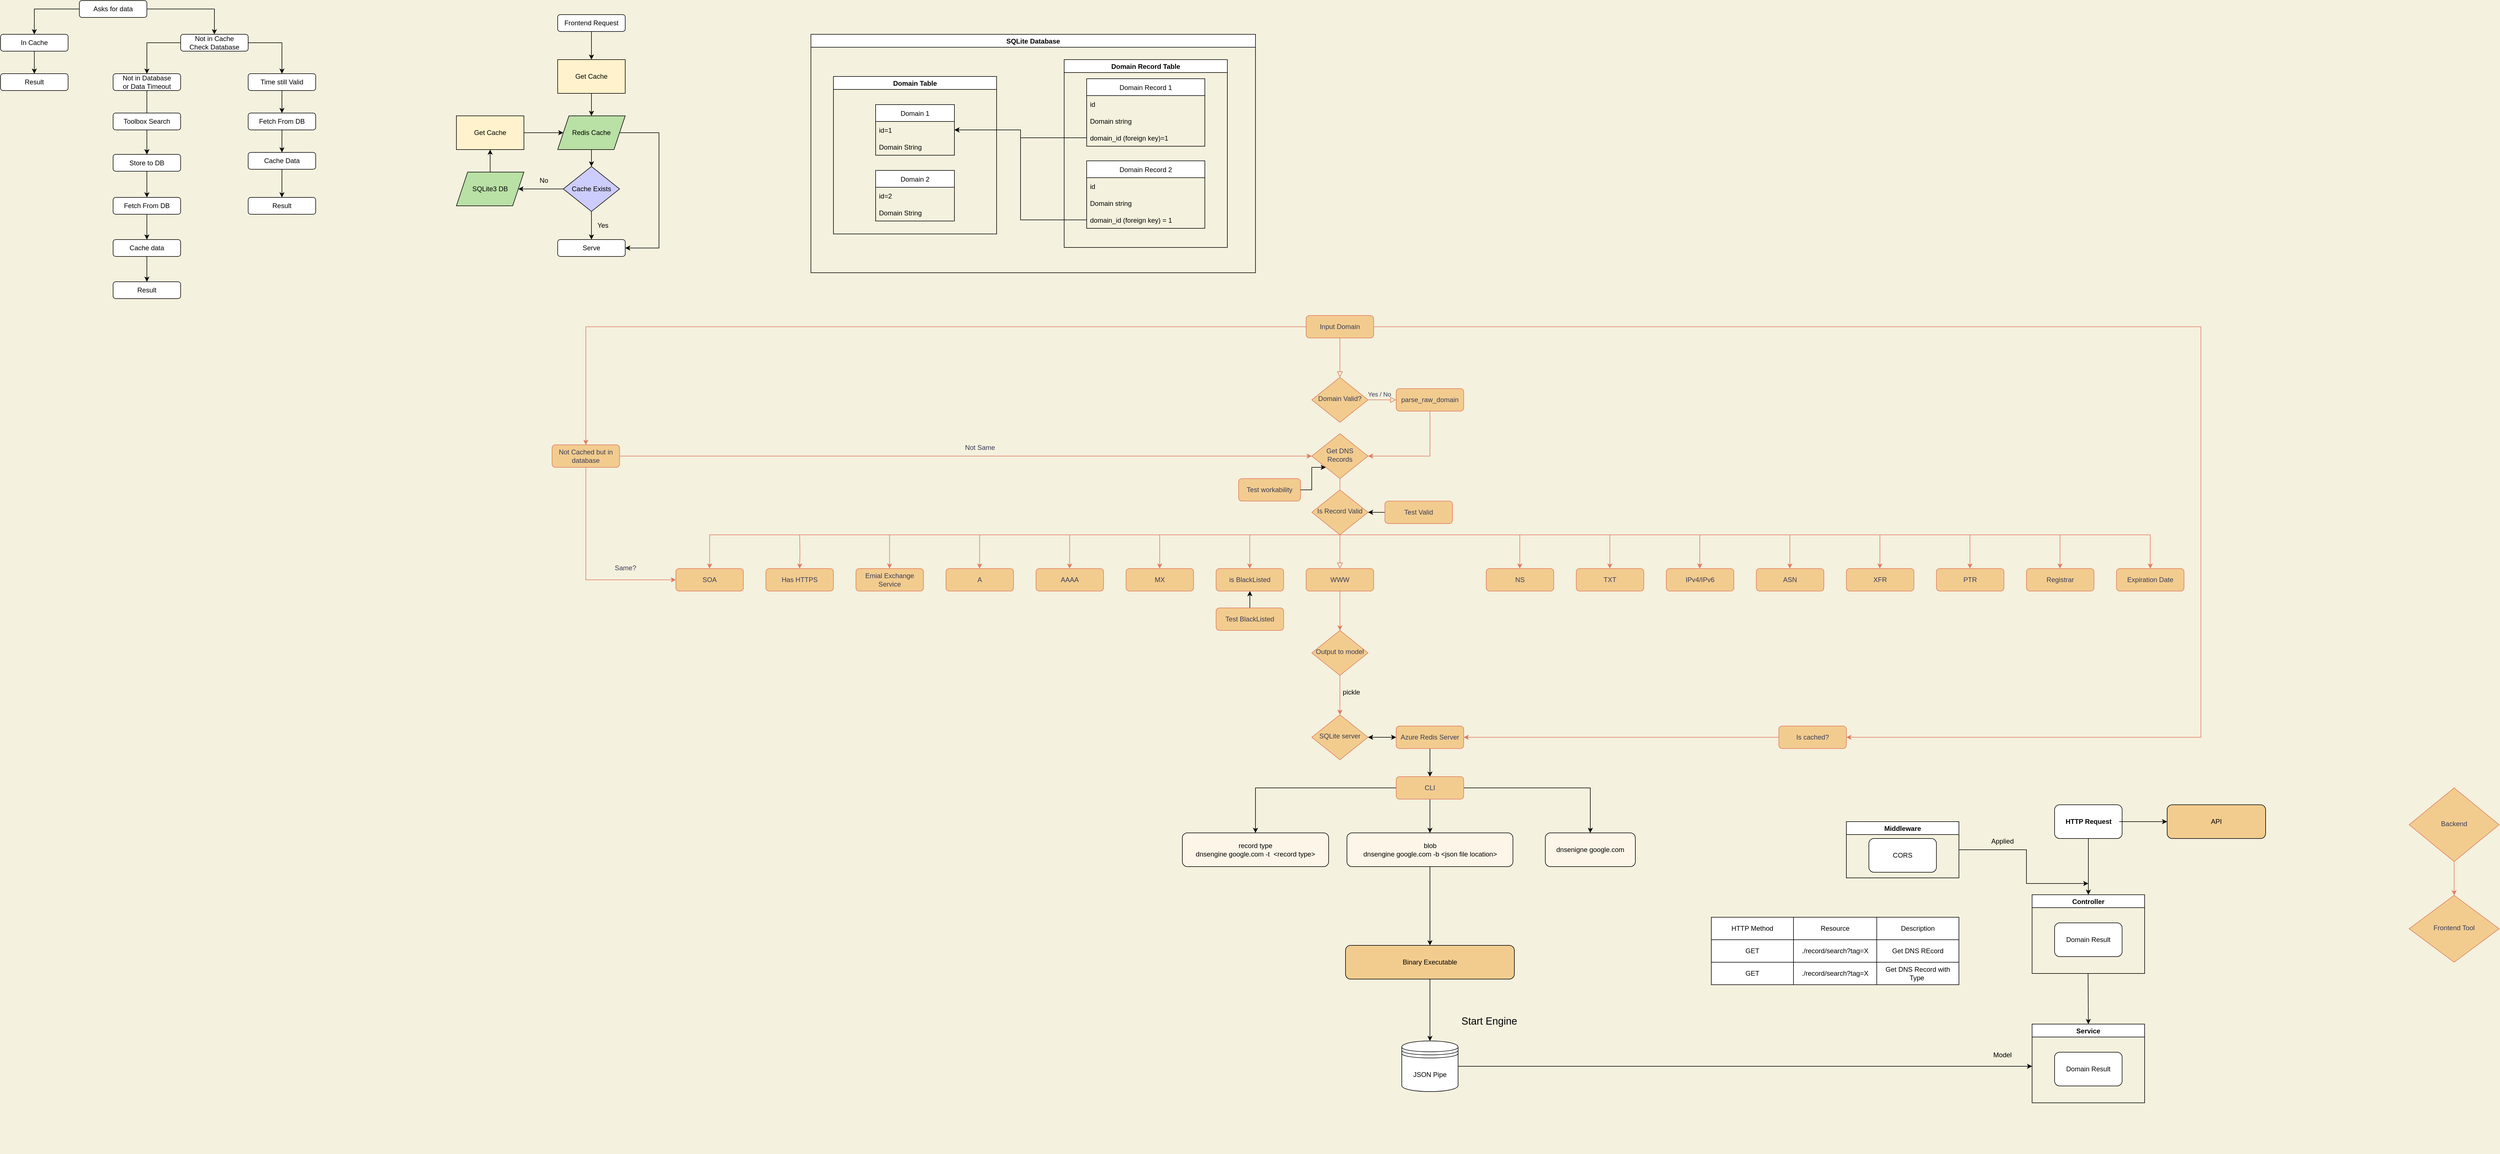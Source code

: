 <mxfile version="20.3.0" type="device"><diagram id="C5RBs43oDa-KdzZeNtuy" name="Page-1"><mxGraphModel dx="3898" dy="1636" grid="1" gridSize="10" guides="1" tooltips="1" connect="1" arrows="1" fold="1" page="1" pageScale="1" pageWidth="1169" pageHeight="827" background="#F4F1DE" math="0" shadow="0"><root><mxCell id="WIyWlLk6GJQsqaUBKTNV-0"/><mxCell id="WIyWlLk6GJQsqaUBKTNV-1" parent="WIyWlLk6GJQsqaUBKTNV-0"/><mxCell id="WIyWlLk6GJQsqaUBKTNV-2" value="" style="rounded=0;html=1;jettySize=auto;orthogonalLoop=1;fontSize=11;endArrow=block;endFill=0;endSize=8;strokeWidth=1;shadow=0;labelBackgroundColor=none;edgeStyle=orthogonalEdgeStyle;strokeColor=#E07A5F;fontColor=#393C56;" parent="WIyWlLk6GJQsqaUBKTNV-1" source="WIyWlLk6GJQsqaUBKTNV-3" target="WIyWlLk6GJQsqaUBKTNV-6" edge="1"><mxGeometry relative="1" as="geometry"/></mxCell><mxCell id="xuSdyTLcjYyy7Lvfnghe-105" style="edgeStyle=orthogonalEdgeStyle;rounded=0;orthogonalLoop=1;jettySize=auto;html=1;exitX=1;exitY=0.5;exitDx=0;exitDy=0;entryX=1;entryY=0.5;entryDx=0;entryDy=0;strokeColor=#E07A5F;fontColor=#393C56;labelBackgroundColor=#F4F1DE;" parent="WIyWlLk6GJQsqaUBKTNV-1" source="WIyWlLk6GJQsqaUBKTNV-3" target="xuSdyTLcjYyy7Lvfnghe-106" edge="1"><mxGeometry relative="1" as="geometry"><Array as="points"><mxPoint x="1750"/><mxPoint x="1750" y="730"/></Array></mxGeometry></mxCell><mxCell id="xuSdyTLcjYyy7Lvfnghe-109" style="edgeStyle=orthogonalEdgeStyle;rounded=0;orthogonalLoop=1;jettySize=auto;html=1;exitX=0;exitY=0.5;exitDx=0;exitDy=0;entryX=0.5;entryY=0;entryDx=0;entryDy=0;strokeColor=#E07A5F;fontColor=#393C56;labelBackgroundColor=#F4F1DE;" parent="WIyWlLk6GJQsqaUBKTNV-1" source="WIyWlLk6GJQsqaUBKTNV-3" target="xuSdyTLcjYyy7Lvfnghe-108" edge="1"><mxGeometry relative="1" as="geometry"/></mxCell><mxCell id="WIyWlLk6GJQsqaUBKTNV-3" value="Input Domain" style="rounded=1;whiteSpace=wrap;html=1;fontSize=12;glass=0;strokeWidth=1;shadow=0;fillColor=#F2CC8F;strokeColor=#E07A5F;fontColor=#393C56;" parent="WIyWlLk6GJQsqaUBKTNV-1" vertex="1"><mxGeometry x="160" y="-20" width="120" height="40" as="geometry"/></mxCell><mxCell id="WIyWlLk6GJQsqaUBKTNV-5" value="Yes / No" style="edgeStyle=orthogonalEdgeStyle;rounded=0;html=1;jettySize=auto;orthogonalLoop=1;fontSize=11;endArrow=block;endFill=0;endSize=8;strokeWidth=1;shadow=0;labelBackgroundColor=none;strokeColor=#E07A5F;fontColor=#393C56;" parent="WIyWlLk6GJQsqaUBKTNV-1" source="WIyWlLk6GJQsqaUBKTNV-6" edge="1"><mxGeometry x="-0.2" y="10" relative="1" as="geometry"><mxPoint as="offset"/><mxPoint x="320" y="130" as="targetPoint"/></mxGeometry></mxCell><mxCell id="WIyWlLk6GJQsqaUBKTNV-6" value="Domain Valid?" style="rhombus;whiteSpace=wrap;html=1;shadow=0;fontFamily=Helvetica;fontSize=12;align=center;strokeWidth=1;spacing=6;spacingTop=-4;fillColor=#F2CC8F;strokeColor=#E07A5F;fontColor=#393C56;" parent="WIyWlLk6GJQsqaUBKTNV-1" vertex="1"><mxGeometry x="170" y="90" width="100" height="80" as="geometry"/></mxCell><mxCell id="xuSdyTLcjYyy7Lvfnghe-0" style="edgeStyle=orthogonalEdgeStyle;rounded=0;orthogonalLoop=1;jettySize=auto;html=1;exitX=0.5;exitY=1;exitDx=0;exitDy=0;entryX=1;entryY=0.5;entryDx=0;entryDy=0;strokeColor=#E07A5F;fontColor=#393C56;labelBackgroundColor=#F4F1DE;" parent="WIyWlLk6GJQsqaUBKTNV-1" target="WIyWlLk6GJQsqaUBKTNV-10" edge="1"><mxGeometry relative="1" as="geometry"><mxPoint x="380" y="150" as="sourcePoint"/><Array as="points"><mxPoint x="380" y="230"/></Array></mxGeometry></mxCell><mxCell id="WIyWlLk6GJQsqaUBKTNV-7" value="parse_raw_domain" style="rounded=1;whiteSpace=wrap;html=1;fontSize=12;glass=0;strokeWidth=1;shadow=0;fillColor=#F2CC8F;strokeColor=#E07A5F;fontColor=#393C56;" parent="WIyWlLk6GJQsqaUBKTNV-1" vertex="1"><mxGeometry x="320" y="110" width="120" height="40" as="geometry"/></mxCell><mxCell id="xuSdyTLcjYyy7Lvfnghe-17" style="edgeStyle=orthogonalEdgeStyle;rounded=0;orthogonalLoop=1;jettySize=auto;html=1;exitX=0.5;exitY=1;exitDx=0;exitDy=0;entryX=0.5;entryY=0;entryDx=0;entryDy=0;strokeColor=#E07A5F;fontColor=#393C56;labelBackgroundColor=#F4F1DE;" parent="WIyWlLk6GJQsqaUBKTNV-1" source="WIyWlLk6GJQsqaUBKTNV-10" target="xuSdyTLcjYyy7Lvfnghe-2" edge="1"><mxGeometry relative="1" as="geometry"><mxPoint x="-900" y="420" as="targetPoint"/><Array as="points"><mxPoint x="-900" y="370"/></Array></mxGeometry></mxCell><mxCell id="WIyWlLk6GJQsqaUBKTNV-10" value="Get DNS Records" style="rhombus;whiteSpace=wrap;html=1;shadow=0;fontFamily=Helvetica;fontSize=12;align=center;strokeWidth=1;spacing=6;spacingTop=-4;fillColor=#F2CC8F;strokeColor=#E07A5F;fontColor=#393C56;" parent="WIyWlLk6GJQsqaUBKTNV-1" vertex="1"><mxGeometry x="170" y="190" width="100" height="80" as="geometry"/></mxCell><mxCell id="xuSdyTLcjYyy7Lvfnghe-100" style="edgeStyle=orthogonalEdgeStyle;rounded=0;orthogonalLoop=1;jettySize=auto;html=1;exitX=0.5;exitY=1;exitDx=0;exitDy=0;entryX=0.5;entryY=0;entryDx=0;entryDy=0;strokeColor=#E07A5F;fontColor=#393C56;labelBackgroundColor=#F4F1DE;" parent="WIyWlLk6GJQsqaUBKTNV-1" source="WIyWlLk6GJQsqaUBKTNV-11" target="xuSdyTLcjYyy7Lvfnghe-34" edge="1"><mxGeometry relative="1" as="geometry"/></mxCell><mxCell id="WIyWlLk6GJQsqaUBKTNV-11" value="WWW" style="rounded=1;whiteSpace=wrap;html=1;fontSize=12;glass=0;strokeWidth=1;shadow=0;fillColor=#F2CC8F;strokeColor=#E07A5F;fontColor=#393C56;" parent="WIyWlLk6GJQsqaUBKTNV-1" vertex="1"><mxGeometry x="160" y="430" width="120" height="40" as="geometry"/></mxCell><mxCell id="xuSdyTLcjYyy7Lvfnghe-2" value="SOA" style="rounded=1;whiteSpace=wrap;html=1;fontSize=12;glass=0;strokeWidth=1;shadow=0;fillColor=#F2CC8F;strokeColor=#E07A5F;fontColor=#393C56;" parent="WIyWlLk6GJQsqaUBKTNV-1" vertex="1"><mxGeometry x="-960" y="430" width="120" height="40" as="geometry"/></mxCell><mxCell id="xuSdyTLcjYyy7Lvfnghe-3" value="MX" style="rounded=1;whiteSpace=wrap;html=1;fontSize=12;glass=0;strokeWidth=1;shadow=0;fillColor=#F2CC8F;strokeColor=#E07A5F;fontColor=#393C56;" parent="WIyWlLk6GJQsqaUBKTNV-1" vertex="1"><mxGeometry x="-160" y="430" width="120" height="40" as="geometry"/></mxCell><mxCell id="xuSdyTLcjYyy7Lvfnghe-4" value="NS" style="rounded=1;whiteSpace=wrap;html=1;fontSize=12;glass=0;strokeWidth=1;shadow=0;fillColor=#F2CC8F;strokeColor=#E07A5F;fontColor=#393C56;" parent="WIyWlLk6GJQsqaUBKTNV-1" vertex="1"><mxGeometry x="480" y="430" width="120" height="40" as="geometry"/></mxCell><mxCell id="xuSdyTLcjYyy7Lvfnghe-5" value="AAAA" style="rounded=1;whiteSpace=wrap;html=1;fontSize=12;glass=0;strokeWidth=1;shadow=0;fillColor=#F2CC8F;strokeColor=#E07A5F;fontColor=#393C56;" parent="WIyWlLk6GJQsqaUBKTNV-1" vertex="1"><mxGeometry x="-320" y="430" width="120" height="40" as="geometry"/></mxCell><mxCell id="xuSdyTLcjYyy7Lvfnghe-6" value="TXT" style="rounded=1;whiteSpace=wrap;html=1;fontSize=12;glass=0;strokeWidth=1;shadow=0;fillColor=#F2CC8F;strokeColor=#E07A5F;fontColor=#393C56;" parent="WIyWlLk6GJQsqaUBKTNV-1" vertex="1"><mxGeometry x="640" y="430" width="120" height="40" as="geometry"/></mxCell><mxCell id="xuSdyTLcjYyy7Lvfnghe-7" value="A" style="rounded=1;whiteSpace=wrap;html=1;fontSize=12;glass=0;strokeWidth=1;shadow=0;fillColor=#F2CC8F;strokeColor=#E07A5F;fontColor=#393C56;" parent="WIyWlLk6GJQsqaUBKTNV-1" vertex="1"><mxGeometry x="-480" y="430" width="120" height="40" as="geometry"/></mxCell><mxCell id="xuSdyTLcjYyy7Lvfnghe-8" value="IPv4/IPv6" style="rounded=1;whiteSpace=wrap;html=1;fontSize=12;glass=0;strokeWidth=1;shadow=0;fillColor=#F2CC8F;strokeColor=#E07A5F;fontColor=#393C56;" parent="WIyWlLk6GJQsqaUBKTNV-1" vertex="1"><mxGeometry x="800" y="430" width="120" height="40" as="geometry"/></mxCell><mxCell id="xuSdyTLcjYyy7Lvfnghe-9" value="ASN" style="rounded=1;whiteSpace=wrap;html=1;fontSize=12;glass=0;strokeWidth=1;shadow=0;fillColor=#F2CC8F;strokeColor=#E07A5F;fontColor=#393C56;" parent="WIyWlLk6GJQsqaUBKTNV-1" vertex="1"><mxGeometry x="960" y="430" width="120" height="40" as="geometry"/></mxCell><mxCell id="xuSdyTLcjYyy7Lvfnghe-10" value="XFR" style="rounded=1;whiteSpace=wrap;html=1;fontSize=12;glass=0;strokeWidth=1;shadow=0;fillColor=#F2CC8F;strokeColor=#E07A5F;fontColor=#393C56;" parent="WIyWlLk6GJQsqaUBKTNV-1" vertex="1"><mxGeometry x="1120" y="430" width="120" height="40" as="geometry"/></mxCell><mxCell id="xuSdyTLcjYyy7Lvfnghe-11" value="PTR" style="rounded=1;whiteSpace=wrap;html=1;fontSize=12;glass=0;strokeWidth=1;shadow=0;fillColor=#F2CC8F;strokeColor=#E07A5F;fontColor=#393C56;" parent="WIyWlLk6GJQsqaUBKTNV-1" vertex="1"><mxGeometry x="1280" y="430" width="120" height="40" as="geometry"/></mxCell><mxCell id="xuSdyTLcjYyy7Lvfnghe-12" value="Registrar" style="rounded=1;whiteSpace=wrap;html=1;fontSize=12;glass=0;strokeWidth=1;shadow=0;fillColor=#F2CC8F;strokeColor=#E07A5F;fontColor=#393C56;" parent="WIyWlLk6GJQsqaUBKTNV-1" vertex="1"><mxGeometry x="1440" y="430" width="120" height="40" as="geometry"/></mxCell><mxCell id="xuSdyTLcjYyy7Lvfnghe-13" value="Expiration Date" style="rounded=1;whiteSpace=wrap;html=1;fontSize=12;glass=0;strokeWidth=1;shadow=0;fillColor=#F2CC8F;strokeColor=#E07A5F;fontColor=#393C56;" parent="WIyWlLk6GJQsqaUBKTNV-1" vertex="1"><mxGeometry x="1600" y="430" width="120" height="40" as="geometry"/></mxCell><mxCell id="xuSdyTLcjYyy7Lvfnghe-14" value="Emial Exchange Service&lt;span style=&quot;color: rgba(0, 0, 0, 0); font-family: monospace; font-size: 0px; text-align: start;&quot;&gt;%3CmxGraphModel%3E%3Croot%3E%3CmxCell%20id%3D%220%22%2F%3E%3CmxCell%20id%3D%221%22%20parent%3D%220%22%2F%3E%3CmxCell%20id%3D%222%22%20value%3D%22A%22%20style%3D%22rounded%3D1%3BwhiteSpace%3Dwrap%3Bhtml%3D1%3BfontSize%3D12%3Bglass%3D0%3BstrokeWidth%3D1%3Bshadow%3D0%3B%22%20vertex%3D%221%22%20parent%3D%221%22%3E%3CmxGeometry%20x%3D%22-480%22%20y%3D%22430%22%20width%3D%22120%22%20height%3D%2240%22%20as%3D%22geometry%22%2F%3E%3C%2FmxCell%3E%3C%2Froot%3E%3C%2FmxGraphModel%3E&lt;/span&gt;" style="rounded=1;whiteSpace=wrap;html=1;fontSize=12;glass=0;strokeWidth=1;shadow=0;fillColor=#F2CC8F;strokeColor=#E07A5F;fontColor=#393C56;" parent="WIyWlLk6GJQsqaUBKTNV-1" vertex="1"><mxGeometry x="-640" y="430" width="120" height="40" as="geometry"/></mxCell><mxCell id="xuSdyTLcjYyy7Lvfnghe-15" value="Has HTTPS" style="rounded=1;whiteSpace=wrap;html=1;fontSize=12;glass=0;strokeWidth=1;shadow=0;fillColor=#F2CC8F;strokeColor=#E07A5F;fontColor=#393C56;" parent="WIyWlLk6GJQsqaUBKTNV-1" vertex="1"><mxGeometry x="-800" y="430" width="120" height="40" as="geometry"/></mxCell><mxCell id="xuSdyTLcjYyy7Lvfnghe-16" value="is BlackListed" style="rounded=1;whiteSpace=wrap;html=1;fontSize=12;glass=0;strokeWidth=1;shadow=0;fillColor=#F2CC8F;strokeColor=#E07A5F;fontColor=#393C56;" parent="WIyWlLk6GJQsqaUBKTNV-1" vertex="1"><mxGeometry y="430" width="120" height="40" as="geometry"/></mxCell><mxCell id="xuSdyTLcjYyy7Lvfnghe-28" style="edgeStyle=orthogonalEdgeStyle;rounded=0;orthogonalLoop=1;jettySize=auto;html=1;entryX=0.5;entryY=0;entryDx=0;entryDy=0;strokeColor=#E07A5F;fontColor=#393C56;labelBackgroundColor=#F4F1DE;" parent="WIyWlLk6GJQsqaUBKTNV-1" edge="1"><mxGeometry relative="1" as="geometry"><mxPoint x="859.53" y="430" as="targetPoint"/><mxPoint x="859.53" y="370" as="sourcePoint"/><Array as="points"><mxPoint x="859.77" y="400"/><mxPoint x="859.77" y="400"/></Array></mxGeometry></mxCell><mxCell id="xuSdyTLcjYyy7Lvfnghe-116" style="edgeStyle=orthogonalEdgeStyle;rounded=0;orthogonalLoop=1;jettySize=auto;html=1;entryX=0.5;entryY=0;entryDx=0;entryDy=0;strokeColor=#E07A5F;fontColor=#393C56;labelBackgroundColor=#F4F1DE;" parent="WIyWlLk6GJQsqaUBKTNV-1" source="xuSdyTLcjYyy7Lvfnghe-34" target="xuSdyTLcjYyy7Lvfnghe-35" edge="1"><mxGeometry relative="1" as="geometry"/></mxCell><mxCell id="xuSdyTLcjYyy7Lvfnghe-34" value="Output to model&lt;br&gt;" style="rhombus;whiteSpace=wrap;html=1;shadow=0;fontFamily=Helvetica;fontSize=12;align=center;strokeWidth=1;spacing=6;spacingTop=-4;fillColor=#F2CC8F;strokeColor=#E07A5F;fontColor=#393C56;" parent="WIyWlLk6GJQsqaUBKTNV-1" vertex="1"><mxGeometry x="170" y="540" width="100" height="80" as="geometry"/></mxCell><mxCell id="xuSdyTLcjYyy7Lvfnghe-35" value="SQLite server" style="rhombus;whiteSpace=wrap;html=1;shadow=0;fontFamily=Helvetica;fontSize=12;align=center;strokeWidth=1;spacing=6;spacingTop=-4;fillColor=#F2CC8F;strokeColor=#E07A5F;fontColor=#393C56;" parent="WIyWlLk6GJQsqaUBKTNV-1" vertex="1"><mxGeometry x="170" y="690" width="100" height="80" as="geometry"/></mxCell><mxCell id="xuSdyTLcjYyy7Lvfnghe-120" style="edgeStyle=orthogonalEdgeStyle;rounded=0;orthogonalLoop=1;jettySize=auto;html=1;entryX=0.5;entryY=0;entryDx=0;entryDy=0;strokeColor=#E07A5F;fontColor=#393C56;labelBackgroundColor=#F4F1DE;" parent="WIyWlLk6GJQsqaUBKTNV-1" source="xuSdyTLcjYyy7Lvfnghe-36" target="xuSdyTLcjYyy7Lvfnghe-37" edge="1"><mxGeometry relative="1" as="geometry"/></mxCell><mxCell id="xuSdyTLcjYyy7Lvfnghe-36" value="Backend" style="rhombus;whiteSpace=wrap;html=1;shadow=0;fontFamily=Helvetica;fontSize=12;align=center;strokeWidth=1;spacing=6;spacingTop=-4;fillColor=#F2CC8F;strokeColor=#E07A5F;fontColor=#393C56;" parent="WIyWlLk6GJQsqaUBKTNV-1" vertex="1"><mxGeometry x="2120" y="820" width="160" height="131" as="geometry"/></mxCell><mxCell id="xuSdyTLcjYyy7Lvfnghe-37" value="Frontend Tool" style="rhombus;whiteSpace=wrap;html=1;shadow=0;fontFamily=Helvetica;fontSize=12;align=center;strokeWidth=1;spacing=6;spacingTop=-4;fillColor=#F2CC8F;strokeColor=#E07A5F;fontColor=#393C56;" parent="WIyWlLk6GJQsqaUBKTNV-1" vertex="1"><mxGeometry x="2120" y="1011" width="160" height="119" as="geometry"/></mxCell><mxCell id="xuSdyTLcjYyy7Lvfnghe-40" value="" style="group;fontColor=#393C56;" parent="WIyWlLk6GJQsqaUBKTNV-1" vertex="1" connectable="0"><mxGeometry x="-740" y="370" width="2400" height="30" as="geometry"/></mxCell><mxCell id="xuSdyTLcjYyy7Lvfnghe-30" style="edgeStyle=orthogonalEdgeStyle;rounded=0;orthogonalLoop=1;jettySize=auto;html=1;entryX=0.5;entryY=0;entryDx=0;entryDy=0;strokeColor=#E07A5F;fontColor=#393C56;labelBackgroundColor=#F4F1DE;" parent="xuSdyTLcjYyy7Lvfnghe-40" edge="1"><mxGeometry relative="1" as="geometry"><mxPoint x="1759.58" y="60" as="targetPoint"/><mxPoint x="1759.58" as="sourcePoint"/><Array as="points"><mxPoint x="1759.82" y="30"/><mxPoint x="1759.82" y="30"/></Array></mxGeometry></mxCell><mxCell id="xuSdyTLcjYyy7Lvfnghe-31" style="edgeStyle=orthogonalEdgeStyle;rounded=0;orthogonalLoop=1;jettySize=auto;html=1;entryX=0.5;entryY=0;entryDx=0;entryDy=0;strokeColor=#E07A5F;fontColor=#393C56;labelBackgroundColor=#F4F1DE;" parent="xuSdyTLcjYyy7Lvfnghe-40" edge="1"><mxGeometry relative="1" as="geometry"><mxPoint x="1919.58" y="60" as="targetPoint"/><mxPoint x="1919.58" as="sourcePoint"/><Array as="points"><mxPoint x="1919.82" y="30"/><mxPoint x="1919.82" y="30"/></Array></mxGeometry></mxCell><mxCell id="xuSdyTLcjYyy7Lvfnghe-32" style="edgeStyle=orthogonalEdgeStyle;rounded=0;orthogonalLoop=1;jettySize=auto;html=1;entryX=0.5;entryY=0;entryDx=0;entryDy=0;strokeColor=#E07A5F;fontColor=#393C56;labelBackgroundColor=#F4F1DE;" parent="xuSdyTLcjYyy7Lvfnghe-40" edge="1"><mxGeometry relative="1" as="geometry"><mxPoint x="2079.58" y="60" as="targetPoint"/><mxPoint x="2079.58" as="sourcePoint"/><Array as="points"><mxPoint x="2079.82" y="30"/><mxPoint x="2079.82" y="30"/></Array></mxGeometry></mxCell><mxCell id="xuSdyTLcjYyy7Lvfnghe-33" style="edgeStyle=orthogonalEdgeStyle;rounded=0;orthogonalLoop=1;jettySize=auto;html=1;entryX=0.5;entryY=0;entryDx=0;entryDy=0;strokeColor=#E07A5F;fontColor=#393C56;labelBackgroundColor=#F4F1DE;" parent="xuSdyTLcjYyy7Lvfnghe-40" edge="1"><mxGeometry relative="1" as="geometry"><mxPoint x="2239.58" y="60" as="targetPoint"/><mxPoint x="2239.58" as="sourcePoint"/><Array as="points"><mxPoint x="2239.82" y="30"/><mxPoint x="2239.82" y="30"/></Array></mxGeometry></mxCell><mxCell id="xuSdyTLcjYyy7Lvfnghe-39" value="" style="group;fontColor=#393C56;" parent="xuSdyTLcjYyy7Lvfnghe-40" vertex="1" connectable="0"><mxGeometry width="2400" height="30" as="geometry"/></mxCell><mxCell id="xuSdyTLcjYyy7Lvfnghe-18" style="edgeStyle=orthogonalEdgeStyle;rounded=0;orthogonalLoop=1;jettySize=auto;html=1;entryX=0.5;entryY=0;entryDx=0;entryDy=0;strokeColor=#E07A5F;fontColor=#393C56;labelBackgroundColor=#F4F1DE;" parent="xuSdyTLcjYyy7Lvfnghe-39" target="xuSdyTLcjYyy7Lvfnghe-15" edge="1"><mxGeometry relative="1" as="geometry"><mxPoint x="-0.143" as="targetPoint"/><mxPoint as="sourcePoint"/></mxGeometry></mxCell><mxCell id="xuSdyTLcjYyy7Lvfnghe-19" style="edgeStyle=orthogonalEdgeStyle;rounded=0;orthogonalLoop=1;jettySize=auto;html=1;entryX=0.5;entryY=0;entryDx=0;entryDy=0;strokeColor=#E07A5F;fontColor=#393C56;labelBackgroundColor=#F4F1DE;" parent="xuSdyTLcjYyy7Lvfnghe-39" edge="1"><mxGeometry relative="1" as="geometry"><mxPoint x="159.76" y="60" as="targetPoint"/><mxPoint x="159.76" as="sourcePoint"/><Array as="points"><mxPoint x="159.76" y="20"/><mxPoint x="159.76" y="20"/></Array></mxGeometry></mxCell><mxCell id="xuSdyTLcjYyy7Lvfnghe-20" style="edgeStyle=orthogonalEdgeStyle;rounded=0;orthogonalLoop=1;jettySize=auto;html=1;entryX=0.5;entryY=0;entryDx=0;entryDy=0;strokeColor=#E07A5F;fontColor=#393C56;labelBackgroundColor=#F4F1DE;" parent="xuSdyTLcjYyy7Lvfnghe-39" edge="1"><mxGeometry relative="1" as="geometry"><mxPoint x="319.76" y="60" as="targetPoint"/><mxPoint x="319.76" as="sourcePoint"/><Array as="points"><mxPoint x="319.76" y="20"/><mxPoint x="319.76" y="20"/></Array></mxGeometry></mxCell><mxCell id="xuSdyTLcjYyy7Lvfnghe-21" style="edgeStyle=orthogonalEdgeStyle;rounded=0;orthogonalLoop=1;jettySize=auto;html=1;entryX=0.5;entryY=0;entryDx=0;entryDy=0;strokeColor=#E07A5F;fontColor=#393C56;labelBackgroundColor=#F4F1DE;" parent="xuSdyTLcjYyy7Lvfnghe-39" edge="1"><mxGeometry relative="1" as="geometry"><mxPoint x="479.76" y="60" as="targetPoint"/><mxPoint x="479.76" as="sourcePoint"/><Array as="points"><mxPoint x="479.76" y="20"/><mxPoint x="479.76" y="20"/></Array></mxGeometry></mxCell><mxCell id="xuSdyTLcjYyy7Lvfnghe-24" style="edgeStyle=orthogonalEdgeStyle;rounded=0;orthogonalLoop=1;jettySize=auto;html=1;entryX=0.5;entryY=0;entryDx=0;entryDy=0;strokeColor=#E07A5F;fontColor=#393C56;labelBackgroundColor=#F4F1DE;" parent="xuSdyTLcjYyy7Lvfnghe-39" edge="1"><mxGeometry relative="1" as="geometry"><mxPoint x="1279.67" y="60" as="targetPoint"/><mxPoint x="1279.67" as="sourcePoint"/><Array as="points"><mxPoint x="1279.91" y="30"/><mxPoint x="1279.91" y="30"/></Array></mxGeometry></mxCell><mxCell id="xuSdyTLcjYyy7Lvfnghe-27" style="edgeStyle=orthogonalEdgeStyle;rounded=0;orthogonalLoop=1;jettySize=auto;html=1;entryX=0.5;entryY=0;entryDx=0;entryDy=0;strokeColor=#E07A5F;fontColor=#393C56;labelBackgroundColor=#F4F1DE;" parent="xuSdyTLcjYyy7Lvfnghe-39" edge="1"><mxGeometry relative="1" as="geometry"><mxPoint x="1439.67" y="60" as="targetPoint"/><mxPoint x="1439.67" as="sourcePoint"/><Array as="points"><mxPoint x="1439.91" y="30"/><mxPoint x="1439.91" y="30"/></Array></mxGeometry></mxCell><mxCell id="xuSdyTLcjYyy7Lvfnghe-29" style="edgeStyle=orthogonalEdgeStyle;rounded=0;orthogonalLoop=1;jettySize=auto;html=1;entryX=0.5;entryY=0;entryDx=0;entryDy=0;strokeColor=#E07A5F;fontColor=#393C56;labelBackgroundColor=#F4F1DE;" parent="xuSdyTLcjYyy7Lvfnghe-39" edge="1"><mxGeometry relative="1" as="geometry"><mxPoint x="1599.53" y="60" as="targetPoint"/><mxPoint x="1599.53" as="sourcePoint"/><Array as="points"><mxPoint x="1599.77" y="30"/><mxPoint x="1599.77" y="30"/></Array></mxGeometry></mxCell><mxCell id="xuSdyTLcjYyy7Lvfnghe-38" value="" style="group;fontColor=#393C56;" parent="xuSdyTLcjYyy7Lvfnghe-39" vertex="1" connectable="0"><mxGeometry x="640" width="1760" height="30" as="geometry"/></mxCell><mxCell id="WIyWlLk6GJQsqaUBKTNV-8" value="" style="rounded=0;html=1;jettySize=auto;orthogonalLoop=1;fontSize=11;endArrow=block;endFill=0;endSize=8;strokeWidth=1;shadow=0;labelBackgroundColor=none;edgeStyle=orthogonalEdgeStyle;strokeColor=#E07A5F;fontColor=#393C56;" parent="xuSdyTLcjYyy7Lvfnghe-38" source="WIyWlLk6GJQsqaUBKTNV-10" target="WIyWlLk6GJQsqaUBKTNV-11" edge="1"><mxGeometry x="0.333" y="20" relative="1" as="geometry"><mxPoint as="offset"/></mxGeometry></mxCell><mxCell id="xuSdyTLcjYyy7Lvfnghe-25" style="edgeStyle=orthogonalEdgeStyle;rounded=0;orthogonalLoop=1;jettySize=auto;html=1;exitX=0.5;exitY=1;exitDx=0;exitDy=0;entryX=0.5;entryY=0;entryDx=0;entryDy=0;strokeColor=#E07A5F;fontColor=#393C56;labelBackgroundColor=#F4F1DE;" parent="xuSdyTLcjYyy7Lvfnghe-38" source="WIyWlLk6GJQsqaUBKTNV-10" target="xuSdyTLcjYyy7Lvfnghe-13" edge="1"><mxGeometry relative="1" as="geometry"><Array as="points"><mxPoint x="1760"/></Array></mxGeometry></mxCell><mxCell id="xuSdyTLcjYyy7Lvfnghe-22" style="edgeStyle=orthogonalEdgeStyle;rounded=0;orthogonalLoop=1;jettySize=auto;html=1;entryX=0.5;entryY=0;entryDx=0;entryDy=0;strokeColor=#E07A5F;fontColor=#393C56;labelBackgroundColor=#F4F1DE;" parent="xuSdyTLcjYyy7Lvfnghe-38" edge="1"><mxGeometry relative="1" as="geometry"><mxPoint x="-0.24" y="60" as="targetPoint"/><mxPoint x="-0.24" as="sourcePoint"/><Array as="points"><mxPoint y="30"/><mxPoint y="30"/></Array></mxGeometry></mxCell><mxCell id="xuSdyTLcjYyy7Lvfnghe-23" style="edgeStyle=orthogonalEdgeStyle;rounded=0;orthogonalLoop=1;jettySize=auto;html=1;entryX=0.5;entryY=0;entryDx=0;entryDy=0;strokeColor=#E07A5F;fontColor=#393C56;labelBackgroundColor=#F4F1DE;" parent="xuSdyTLcjYyy7Lvfnghe-38" edge="1"><mxGeometry relative="1" as="geometry"><mxPoint x="159.76" y="60" as="targetPoint"/><mxPoint x="159.76" as="sourcePoint"/><Array as="points"><mxPoint x="160" y="30"/><mxPoint x="160" y="30"/></Array></mxGeometry></mxCell><mxCell id="a6zHvUhy-r1fKSIQ_jPT-13" value="" style="edgeStyle=orthogonalEdgeStyle;rounded=0;orthogonalLoop=1;jettySize=auto;html=1;" parent="WIyWlLk6GJQsqaUBKTNV-1" source="xuSdyTLcjYyy7Lvfnghe-102" target="a6zHvUhy-r1fKSIQ_jPT-0" edge="1"><mxGeometry relative="1" as="geometry"/></mxCell><mxCell id="xuSdyTLcjYyy7Lvfnghe-102" value="Azure Redis Server" style="rounded=1;whiteSpace=wrap;html=1;fontSize=12;glass=0;strokeWidth=1;shadow=0;fillColor=#F2CC8F;strokeColor=#E07A5F;fontColor=#393C56;" parent="WIyWlLk6GJQsqaUBKTNV-1" vertex="1"><mxGeometry x="320" y="710" width="120" height="40" as="geometry"/></mxCell><mxCell id="xuSdyTLcjYyy7Lvfnghe-107" style="edgeStyle=orthogonalEdgeStyle;rounded=0;orthogonalLoop=1;jettySize=auto;html=1;exitX=0;exitY=0.5;exitDx=0;exitDy=0;entryX=1;entryY=0.5;entryDx=0;entryDy=0;strokeColor=#E07A5F;fontColor=#393C56;labelBackgroundColor=#F4F1DE;" parent="WIyWlLk6GJQsqaUBKTNV-1" source="xuSdyTLcjYyy7Lvfnghe-106" target="xuSdyTLcjYyy7Lvfnghe-102" edge="1"><mxGeometry relative="1" as="geometry"/></mxCell><mxCell id="xuSdyTLcjYyy7Lvfnghe-106" value="Is cached?" style="rounded=1;whiteSpace=wrap;html=1;fontSize=12;glass=0;strokeWidth=1;shadow=0;fillColor=#F2CC8F;strokeColor=#E07A5F;fontColor=#393C56;" parent="WIyWlLk6GJQsqaUBKTNV-1" vertex="1"><mxGeometry x="1000" y="710" width="120" height="40" as="geometry"/></mxCell><mxCell id="xuSdyTLcjYyy7Lvfnghe-110" style="edgeStyle=orthogonalEdgeStyle;rounded=0;orthogonalLoop=1;jettySize=auto;html=1;exitX=0.5;exitY=1;exitDx=0;exitDy=0;entryX=0;entryY=0.5;entryDx=0;entryDy=0;strokeColor=#E07A5F;fontColor=#393C56;labelBackgroundColor=#F4F1DE;" parent="WIyWlLk6GJQsqaUBKTNV-1" source="xuSdyTLcjYyy7Lvfnghe-108" target="xuSdyTLcjYyy7Lvfnghe-2" edge="1"><mxGeometry relative="1" as="geometry"><Array as="points"><mxPoint x="-1120" y="450"/></Array></mxGeometry></mxCell><mxCell id="xuSdyTLcjYyy7Lvfnghe-114" style="edgeStyle=orthogonalEdgeStyle;rounded=0;orthogonalLoop=1;jettySize=auto;html=1;exitX=1;exitY=0.5;exitDx=0;exitDy=0;entryX=0;entryY=0.5;entryDx=0;entryDy=0;strokeColor=#E07A5F;fontColor=#393C56;labelBackgroundColor=#F4F1DE;" parent="WIyWlLk6GJQsqaUBKTNV-1" source="xuSdyTLcjYyy7Lvfnghe-108" target="WIyWlLk6GJQsqaUBKTNV-10" edge="1"><mxGeometry relative="1" as="geometry"/></mxCell><mxCell id="xuSdyTLcjYyy7Lvfnghe-108" value="Not Cached but in database" style="rounded=1;whiteSpace=wrap;html=1;fontSize=12;glass=0;strokeWidth=1;shadow=0;flipV=1;fillColor=#F2CC8F;strokeColor=#E07A5F;fontColor=#393C56;" parent="WIyWlLk6GJQsqaUBKTNV-1" vertex="1"><mxGeometry x="-1180" y="210" width="120" height="40" as="geometry"/></mxCell><mxCell id="xuSdyTLcjYyy7Lvfnghe-112" value="Same?" style="text;html=1;align=center;verticalAlign=middle;resizable=0;points=[];autosize=1;strokeColor=none;fillColor=none;fontColor=#393C56;" parent="WIyWlLk6GJQsqaUBKTNV-1" vertex="1"><mxGeometry x="-1080" y="414" width="60" height="30" as="geometry"/></mxCell><mxCell id="xuSdyTLcjYyy7Lvfnghe-115" value="Not Same" style="text;html=1;align=center;verticalAlign=middle;resizable=0;points=[];autosize=1;strokeColor=none;fillColor=none;fontColor=#393C56;" parent="WIyWlLk6GJQsqaUBKTNV-1" vertex="1"><mxGeometry x="-460" y="200" width="80" height="30" as="geometry"/></mxCell><mxCell id="2LNnuSasA7xMnwPG6WVS-0" value="" style="endArrow=classic;startArrow=classic;html=1;rounded=0;entryX=0;entryY=0.5;entryDx=0;entryDy=0;" parent="WIyWlLk6GJQsqaUBKTNV-1" target="xuSdyTLcjYyy7Lvfnghe-102" edge="1"><mxGeometry width="50" height="50" relative="1" as="geometry"><mxPoint x="270" y="730" as="sourcePoint"/><mxPoint x="320" y="680" as="targetPoint"/></mxGeometry></mxCell><mxCell id="2LNnuSasA7xMnwPG6WVS-4" value="Is Record Valid" style="rhombus;whiteSpace=wrap;html=1;shadow=0;fontFamily=Helvetica;fontSize=12;align=center;strokeWidth=1;spacing=6;spacingTop=-4;fillColor=#F2CC8F;strokeColor=#E07A5F;fontColor=#393C56;" parent="WIyWlLk6GJQsqaUBKTNV-1" vertex="1"><mxGeometry x="170" y="290" width="100" height="80" as="geometry"/></mxCell><mxCell id="2LNnuSasA7xMnwPG6WVS-6" value="" style="edgeStyle=orthogonalEdgeStyle;rounded=0;orthogonalLoop=1;jettySize=auto;html=1;" parent="WIyWlLk6GJQsqaUBKTNV-1" source="2LNnuSasA7xMnwPG6WVS-5" target="2LNnuSasA7xMnwPG6WVS-4" edge="1"><mxGeometry relative="1" as="geometry"/></mxCell><mxCell id="2LNnuSasA7xMnwPG6WVS-5" value="Test Valid" style="rounded=1;whiteSpace=wrap;html=1;fontSize=12;glass=0;strokeWidth=1;shadow=0;fillColor=#F2CC8F;strokeColor=#E07A5F;fontColor=#393C56;" parent="WIyWlLk6GJQsqaUBKTNV-1" vertex="1"><mxGeometry x="300" y="310" width="120" height="40" as="geometry"/></mxCell><mxCell id="2LNnuSasA7xMnwPG6WVS-8" value="" style="edgeStyle=orthogonalEdgeStyle;rounded=0;orthogonalLoop=1;jettySize=auto;html=1;" parent="WIyWlLk6GJQsqaUBKTNV-1" source="2LNnuSasA7xMnwPG6WVS-7" target="xuSdyTLcjYyy7Lvfnghe-16" edge="1"><mxGeometry relative="1" as="geometry"/></mxCell><mxCell id="2LNnuSasA7xMnwPG6WVS-7" value="Test BlackListed" style="rounded=1;whiteSpace=wrap;html=1;fontSize=12;glass=0;strokeWidth=1;shadow=0;fillColor=#F2CC8F;strokeColor=#E07A5F;fontColor=#393C56;" parent="WIyWlLk6GJQsqaUBKTNV-1" vertex="1"><mxGeometry y="500" width="120" height="40" as="geometry"/></mxCell><mxCell id="2LNnuSasA7xMnwPG6WVS-9" value="Test workability" style="rounded=1;whiteSpace=wrap;html=1;fontSize=12;glass=0;strokeWidth=1;shadow=0;fillColor=#F2CC8F;strokeColor=#E07A5F;fontColor=#393C56;" parent="WIyWlLk6GJQsqaUBKTNV-1" vertex="1"><mxGeometry x="40" y="270" width="110" height="40" as="geometry"/></mxCell><mxCell id="2LNnuSasA7xMnwPG6WVS-10" value="" style="edgeStyle=orthogonalEdgeStyle;rounded=0;orthogonalLoop=1;jettySize=auto;html=1;entryX=0;entryY=1;entryDx=0;entryDy=0;exitX=1;exitY=0.5;exitDx=0;exitDy=0;" parent="WIyWlLk6GJQsqaUBKTNV-1" source="2LNnuSasA7xMnwPG6WVS-9" target="WIyWlLk6GJQsqaUBKTNV-10" edge="1"><mxGeometry relative="1" as="geometry"><mxPoint x="70.034" y="510" as="sourcePoint"/><mxPoint x="70.034" y="480" as="targetPoint"/></mxGeometry></mxCell><mxCell id="VyJinqwNUKmUt_eFGT4Y-0" value="pickle" style="text;html=1;align=center;verticalAlign=middle;resizable=0;points=[];autosize=1;strokeColor=none;fillColor=none;" parent="WIyWlLk6GJQsqaUBKTNV-1" vertex="1"><mxGeometry x="215" y="635" width="50" height="30" as="geometry"/></mxCell><mxCell id="ofWvxWKO5_pVaXuyly6F-19" value="SQLite Database" style="swimlane;" parent="WIyWlLk6GJQsqaUBKTNV-1" vertex="1"><mxGeometry x="-720" y="-520" width="790" height="424" as="geometry"/></mxCell><mxCell id="ofWvxWKO5_pVaXuyly6F-20" value="Domain Table" style="swimlane;" parent="ofWvxWKO5_pVaXuyly6F-19" vertex="1"><mxGeometry x="40" y="75" width="290" height="280" as="geometry"/></mxCell><mxCell id="ofWvxWKO5_pVaXuyly6F-0" value="Domain 1" style="swimlane;fontStyle=0;childLayout=stackLayout;horizontal=1;startSize=30;horizontalStack=0;resizeParent=1;resizeParentMax=0;resizeLast=0;collapsible=1;marginBottom=0;" parent="ofWvxWKO5_pVaXuyly6F-20" vertex="1"><mxGeometry x="75" y="50" width="140" height="90" as="geometry"><mxRectangle x="-520" y="707" width="90" height="30" as="alternateBounds"/></mxGeometry></mxCell><mxCell id="ofWvxWKO5_pVaXuyly6F-1" value="id=1" style="text;strokeColor=none;fillColor=none;align=left;verticalAlign=middle;spacingLeft=4;spacingRight=4;overflow=hidden;points=[[0,0.5],[1,0.5]];portConstraint=eastwest;rotatable=0;" parent="ofWvxWKO5_pVaXuyly6F-0" vertex="1"><mxGeometry y="30" width="140" height="30" as="geometry"/></mxCell><mxCell id="ofWvxWKO5_pVaXuyly6F-2" value="Domain String" style="text;strokeColor=none;fillColor=none;align=left;verticalAlign=middle;spacingLeft=4;spacingRight=4;overflow=hidden;points=[[0,0.5],[1,0.5]];portConstraint=eastwest;rotatable=0;" parent="ofWvxWKO5_pVaXuyly6F-0" vertex="1"><mxGeometry y="60" width="140" height="30" as="geometry"/></mxCell><mxCell id="ofWvxWKO5_pVaXuyly6F-16" value="Domain 2" style="swimlane;fontStyle=0;childLayout=stackLayout;horizontal=1;startSize=30;horizontalStack=0;resizeParent=1;resizeParentMax=0;resizeLast=0;collapsible=1;marginBottom=0;" parent="ofWvxWKO5_pVaXuyly6F-20" vertex="1"><mxGeometry x="75" y="167" width="140" height="90" as="geometry"><mxRectangle x="-520" y="850" width="90" height="30" as="alternateBounds"/></mxGeometry></mxCell><mxCell id="ofWvxWKO5_pVaXuyly6F-17" value="id=2" style="text;strokeColor=none;fillColor=none;align=left;verticalAlign=middle;spacingLeft=4;spacingRight=4;overflow=hidden;points=[[0,0.5],[1,0.5]];portConstraint=eastwest;rotatable=0;" parent="ofWvxWKO5_pVaXuyly6F-16" vertex="1"><mxGeometry y="30" width="140" height="30" as="geometry"/></mxCell><mxCell id="ofWvxWKO5_pVaXuyly6F-18" value="Domain String" style="text;strokeColor=none;fillColor=none;align=left;verticalAlign=middle;spacingLeft=4;spacingRight=4;overflow=hidden;points=[[0,0.5],[1,0.5]];portConstraint=eastwest;rotatable=0;" parent="ofWvxWKO5_pVaXuyly6F-16" vertex="1"><mxGeometry y="60" width="140" height="30" as="geometry"/></mxCell><mxCell id="ofWvxWKO5_pVaXuyly6F-21" value="Domain Record Table" style="swimlane;startSize=23;" parent="ofWvxWKO5_pVaXuyly6F-19" vertex="1"><mxGeometry x="450" y="45" width="290" height="334" as="geometry"/></mxCell><mxCell id="ofWvxWKO5_pVaXuyly6F-11" value="Domain Record 2" style="swimlane;fontStyle=0;childLayout=stackLayout;horizontal=1;startSize=30;horizontalStack=0;resizeParent=1;resizeParentMax=0;resizeLast=0;collapsible=1;marginBottom=0;" parent="ofWvxWKO5_pVaXuyly6F-21" vertex="1"><mxGeometry x="40" y="180" width="210" height="120" as="geometry"/></mxCell><mxCell id="ofWvxWKO5_pVaXuyly6F-12" value="id" style="text;strokeColor=none;fillColor=none;align=left;verticalAlign=middle;spacingLeft=4;spacingRight=4;overflow=hidden;points=[[0,0.5],[1,0.5]];portConstraint=eastwest;rotatable=0;" parent="ofWvxWKO5_pVaXuyly6F-11" vertex="1"><mxGeometry y="30" width="210" height="30" as="geometry"/></mxCell><mxCell id="ofWvxWKO5_pVaXuyly6F-13" value="Domain string" style="text;strokeColor=none;fillColor=none;align=left;verticalAlign=middle;spacingLeft=4;spacingRight=4;overflow=hidden;points=[[0,0.5],[1,0.5]];portConstraint=eastwest;rotatable=0;" parent="ofWvxWKO5_pVaXuyly6F-11" vertex="1"><mxGeometry y="60" width="210" height="30" as="geometry"/></mxCell><mxCell id="ofWvxWKO5_pVaXuyly6F-14" value="domain_id (foreign key) = 1" style="text;strokeColor=none;fillColor=none;align=left;verticalAlign=middle;spacingLeft=4;spacingRight=4;overflow=hidden;points=[[0,0.5],[1,0.5]];portConstraint=eastwest;rotatable=0;" parent="ofWvxWKO5_pVaXuyly6F-11" vertex="1"><mxGeometry y="90" width="210" height="30" as="geometry"/></mxCell><mxCell id="ofWvxWKO5_pVaXuyly6F-5" value="Domain Record 1" style="swimlane;fontStyle=0;childLayout=stackLayout;horizontal=1;startSize=30;horizontalStack=0;resizeParent=1;resizeParentMax=0;resizeLast=0;collapsible=1;marginBottom=0;" parent="ofWvxWKO5_pVaXuyly6F-21" vertex="1"><mxGeometry x="40" y="34" width="210" height="120" as="geometry"><mxRectangle x="-310" y="710" width="130" height="30" as="alternateBounds"/></mxGeometry></mxCell><mxCell id="ofWvxWKO5_pVaXuyly6F-6" value="id" style="text;strokeColor=none;fillColor=none;align=left;verticalAlign=middle;spacingLeft=4;spacingRight=4;overflow=hidden;points=[[0,0.5],[1,0.5]];portConstraint=eastwest;rotatable=0;" parent="ofWvxWKO5_pVaXuyly6F-5" vertex="1"><mxGeometry y="30" width="210" height="30" as="geometry"/></mxCell><mxCell id="ofWvxWKO5_pVaXuyly6F-7" value="Domain string" style="text;strokeColor=none;fillColor=none;align=left;verticalAlign=middle;spacingLeft=4;spacingRight=4;overflow=hidden;points=[[0,0.5],[1,0.5]];portConstraint=eastwest;rotatable=0;" parent="ofWvxWKO5_pVaXuyly6F-5" vertex="1"><mxGeometry y="60" width="210" height="30" as="geometry"/></mxCell><mxCell id="ofWvxWKO5_pVaXuyly6F-8" value="domain_id (foreign key)=1" style="text;strokeColor=none;fillColor=none;align=left;verticalAlign=middle;spacingLeft=4;spacingRight=4;overflow=hidden;points=[[0,0.5],[1,0.5]];portConstraint=eastwest;rotatable=0;" parent="ofWvxWKO5_pVaXuyly6F-5" vertex="1"><mxGeometry y="90" width="210" height="30" as="geometry"/></mxCell><mxCell id="ofWvxWKO5_pVaXuyly6F-28" style="edgeStyle=orthogonalEdgeStyle;rounded=0;orthogonalLoop=1;jettySize=auto;html=1;entryX=1;entryY=0.5;entryDx=0;entryDy=0;" parent="ofWvxWKO5_pVaXuyly6F-19" source="ofWvxWKO5_pVaXuyly6F-14" target="ofWvxWKO5_pVaXuyly6F-1" edge="1"><mxGeometry relative="1" as="geometry"/></mxCell><mxCell id="ofWvxWKO5_pVaXuyly6F-29" style="edgeStyle=orthogonalEdgeStyle;rounded=0;orthogonalLoop=1;jettySize=auto;html=1;entryX=1;entryY=0.5;entryDx=0;entryDy=0;" parent="ofWvxWKO5_pVaXuyly6F-19" source="ofWvxWKO5_pVaXuyly6F-8" target="ofWvxWKO5_pVaXuyly6F-1" edge="1"><mxGeometry relative="1" as="geometry"/></mxCell><mxCell id="qeRjneHifb7n4f_oGjR0-21" value="" style="group" parent="WIyWlLk6GJQsqaUBKTNV-1" vertex="1" connectable="0"><mxGeometry x="-1350" y="-555" width="360" height="430" as="geometry"/></mxCell><mxCell id="qeRjneHifb7n4f_oGjR0-0" value="&lt;font style=&quot;font-size: 12px;&quot;&gt;Frontend Request&lt;/font&gt;" style="rounded=1;whiteSpace=wrap;html=1;" parent="qeRjneHifb7n4f_oGjR0-21" vertex="1"><mxGeometry x="180" width="120" height="30" as="geometry"/></mxCell><mxCell id="qeRjneHifb7n4f_oGjR0-3" value="Get Cache" style="rounded=0;whiteSpace=wrap;html=1;fontSize=12;fillColor=#FFF2CC;" parent="qeRjneHifb7n4f_oGjR0-21" vertex="1"><mxGeometry x="180" y="80" width="120" height="60" as="geometry"/></mxCell><mxCell id="qeRjneHifb7n4f_oGjR0-4" value="" style="edgeStyle=orthogonalEdgeStyle;rounded=0;orthogonalLoop=1;jettySize=auto;html=1;fontSize=12;" parent="qeRjneHifb7n4f_oGjR0-21" source="qeRjneHifb7n4f_oGjR0-0" target="qeRjneHifb7n4f_oGjR0-3" edge="1"><mxGeometry relative="1" as="geometry"/></mxCell><mxCell id="qeRjneHifb7n4f_oGjR0-7" value="Redis Cache" style="shape=parallelogram;perimeter=parallelogramPerimeter;whiteSpace=wrap;html=1;fixedSize=1;fontSize=12;fillColor=#B9E0A5;" parent="qeRjneHifb7n4f_oGjR0-21" vertex="1"><mxGeometry x="180" y="180" width="120" height="60" as="geometry"/></mxCell><mxCell id="qeRjneHifb7n4f_oGjR0-8" style="edgeStyle=orthogonalEdgeStyle;rounded=0;orthogonalLoop=1;jettySize=auto;html=1;exitX=0.5;exitY=1;exitDx=0;exitDy=0;entryX=0.5;entryY=0;entryDx=0;entryDy=0;fontSize=12;" parent="qeRjneHifb7n4f_oGjR0-21" source="qeRjneHifb7n4f_oGjR0-3" target="qeRjneHifb7n4f_oGjR0-7" edge="1"><mxGeometry relative="1" as="geometry"/></mxCell><mxCell id="qeRjneHifb7n4f_oGjR0-9" value="Cache Exists" style="rhombus;whiteSpace=wrap;html=1;fontSize=12;fillColor=#CCCCFF;" parent="qeRjneHifb7n4f_oGjR0-21" vertex="1"><mxGeometry x="190" y="270" width="100" height="80" as="geometry"/></mxCell><mxCell id="qeRjneHifb7n4f_oGjR0-16" value="" style="edgeStyle=orthogonalEdgeStyle;rounded=0;orthogonalLoop=1;jettySize=auto;html=1;fontSize=12;" parent="qeRjneHifb7n4f_oGjR0-21" source="qeRjneHifb7n4f_oGjR0-7" target="qeRjneHifb7n4f_oGjR0-9" edge="1"><mxGeometry relative="1" as="geometry"/></mxCell><mxCell id="qeRjneHifb7n4f_oGjR0-10" value="SQLite3 DB" style="shape=parallelogram;perimeter=parallelogramPerimeter;whiteSpace=wrap;html=1;fixedSize=1;fontSize=12;fillColor=#B9E0A5;" parent="qeRjneHifb7n4f_oGjR0-21" vertex="1"><mxGeometry y="280" width="120" height="60" as="geometry"/></mxCell><mxCell id="qeRjneHifb7n4f_oGjR0-14" value="" style="edgeStyle=orthogonalEdgeStyle;rounded=0;orthogonalLoop=1;jettySize=auto;html=1;fontSize=12;" parent="qeRjneHifb7n4f_oGjR0-21" source="qeRjneHifb7n4f_oGjR0-9" target="qeRjneHifb7n4f_oGjR0-10" edge="1"><mxGeometry relative="1" as="geometry"/></mxCell><mxCell id="qeRjneHifb7n4f_oGjR0-13" value="" style="edgeStyle=orthogonalEdgeStyle;rounded=0;orthogonalLoop=1;jettySize=auto;html=1;fontSize=12;" parent="qeRjneHifb7n4f_oGjR0-21" source="qeRjneHifb7n4f_oGjR0-11" target="qeRjneHifb7n4f_oGjR0-7" edge="1"><mxGeometry relative="1" as="geometry"/></mxCell><mxCell id="qeRjneHifb7n4f_oGjR0-11" value="Get Cache" style="rounded=0;whiteSpace=wrap;html=1;fontSize=12;fillColor=#FFF2CC;" parent="qeRjneHifb7n4f_oGjR0-21" vertex="1"><mxGeometry y="180" width="120" height="60" as="geometry"/></mxCell><mxCell id="qeRjneHifb7n4f_oGjR0-12" value="" style="edgeStyle=orthogonalEdgeStyle;rounded=0;orthogonalLoop=1;jettySize=auto;html=1;fontSize=12;" parent="qeRjneHifb7n4f_oGjR0-21" source="qeRjneHifb7n4f_oGjR0-10" target="qeRjneHifb7n4f_oGjR0-11" edge="1"><mxGeometry relative="1" as="geometry"/></mxCell><mxCell id="qeRjneHifb7n4f_oGjR0-15" value="No" style="text;html=1;align=center;verticalAlign=middle;resizable=0;points=[];autosize=1;strokeColor=none;fillColor=none;fontSize=12;" parent="qeRjneHifb7n4f_oGjR0-21" vertex="1"><mxGeometry x="135" y="280" width="40" height="30" as="geometry"/></mxCell><mxCell id="qeRjneHifb7n4f_oGjR0-17" value="&lt;font style=&quot;font-size: 12px;&quot;&gt;Serve&lt;/font&gt;" style="rounded=1;whiteSpace=wrap;html=1;" parent="qeRjneHifb7n4f_oGjR0-21" vertex="1"><mxGeometry x="180" y="400" width="120" height="30" as="geometry"/></mxCell><mxCell id="qeRjneHifb7n4f_oGjR0-19" style="edgeStyle=orthogonalEdgeStyle;rounded=0;orthogonalLoop=1;jettySize=auto;html=1;entryX=1;entryY=0.5;entryDx=0;entryDy=0;fontSize=12;" parent="qeRjneHifb7n4f_oGjR0-21" source="qeRjneHifb7n4f_oGjR0-7" target="qeRjneHifb7n4f_oGjR0-17" edge="1"><mxGeometry relative="1" as="geometry"><Array as="points"><mxPoint x="360" y="210"/><mxPoint x="360" y="415"/></Array></mxGeometry></mxCell><mxCell id="qeRjneHifb7n4f_oGjR0-18" value="" style="edgeStyle=orthogonalEdgeStyle;rounded=0;orthogonalLoop=1;jettySize=auto;html=1;fontSize=12;" parent="qeRjneHifb7n4f_oGjR0-21" source="qeRjneHifb7n4f_oGjR0-9" target="qeRjneHifb7n4f_oGjR0-17" edge="1"><mxGeometry relative="1" as="geometry"/></mxCell><mxCell id="qeRjneHifb7n4f_oGjR0-20" value="Yes" style="text;html=1;align=center;verticalAlign=middle;resizable=0;points=[];autosize=1;strokeColor=none;fillColor=none;fontSize=12;" parent="qeRjneHifb7n4f_oGjR0-21" vertex="1"><mxGeometry x="240" y="360" width="40" height="30" as="geometry"/></mxCell><mxCell id="qeRjneHifb7n4f_oGjR0-57" style="edgeStyle=orthogonalEdgeStyle;rounded=0;orthogonalLoop=1;jettySize=auto;html=1;entryX=0.5;entryY=0;entryDx=0;entryDy=0;fontSize=12;" parent="WIyWlLk6GJQsqaUBKTNV-1" source="qeRjneHifb7n4f_oGjR0-42" target="qeRjneHifb7n4f_oGjR0-44" edge="1"><mxGeometry relative="1" as="geometry"/></mxCell><mxCell id="qeRjneHifb7n4f_oGjR0-58" style="edgeStyle=orthogonalEdgeStyle;rounded=0;orthogonalLoop=1;jettySize=auto;html=1;entryX=0.5;entryY=0;entryDx=0;entryDy=0;fontSize=12;" parent="WIyWlLk6GJQsqaUBKTNV-1" source="qeRjneHifb7n4f_oGjR0-42" target="qeRjneHifb7n4f_oGjR0-45" edge="1"><mxGeometry relative="1" as="geometry"/></mxCell><mxCell id="qeRjneHifb7n4f_oGjR0-42" value="&lt;font style=&quot;font-size: 12px;&quot;&gt;Asks for data&lt;/font&gt;" style="rounded=1;whiteSpace=wrap;html=1;" parent="WIyWlLk6GJQsqaUBKTNV-1" vertex="1"><mxGeometry x="-2020" y="-580" width="120" height="30" as="geometry"/></mxCell><mxCell id="qeRjneHifb7n4f_oGjR0-59" style="edgeStyle=orthogonalEdgeStyle;rounded=0;orthogonalLoop=1;jettySize=auto;html=1;exitX=0.5;exitY=1;exitDx=0;exitDy=0;entryX=0.5;entryY=0;entryDx=0;entryDy=0;fontSize=12;" parent="WIyWlLk6GJQsqaUBKTNV-1" source="qeRjneHifb7n4f_oGjR0-44" target="qeRjneHifb7n4f_oGjR0-56" edge="1"><mxGeometry relative="1" as="geometry"/></mxCell><mxCell id="qeRjneHifb7n4f_oGjR0-44" value="In Cache" style="rounded=1;whiteSpace=wrap;html=1;" parent="WIyWlLk6GJQsqaUBKTNV-1" vertex="1"><mxGeometry x="-2160" y="-520" width="120" height="30" as="geometry"/></mxCell><mxCell id="qeRjneHifb7n4f_oGjR0-61" style="edgeStyle=orthogonalEdgeStyle;rounded=0;orthogonalLoop=1;jettySize=auto;html=1;fontSize=12;entryX=0.5;entryY=0;entryDx=0;entryDy=0;exitX=0;exitY=0.5;exitDx=0;exitDy=0;" parent="WIyWlLk6GJQsqaUBKTNV-1" source="qeRjneHifb7n4f_oGjR0-45" target="qeRjneHifb7n4f_oGjR0-46" edge="1"><mxGeometry relative="1" as="geometry"><mxPoint x="-1900" y="-470" as="targetPoint"/></mxGeometry></mxCell><mxCell id="qeRjneHifb7n4f_oGjR0-62" style="edgeStyle=orthogonalEdgeStyle;rounded=0;orthogonalLoop=1;jettySize=auto;html=1;entryX=0.5;entryY=0;entryDx=0;entryDy=0;fontSize=12;exitX=1;exitY=0.5;exitDx=0;exitDy=0;" parent="WIyWlLk6GJQsqaUBKTNV-1" source="qeRjneHifb7n4f_oGjR0-45" target="qeRjneHifb7n4f_oGjR0-47" edge="1"><mxGeometry relative="1" as="geometry"/></mxCell><mxCell id="qeRjneHifb7n4f_oGjR0-45" value="&lt;font style=&quot;font-size: 12px;&quot;&gt;Not in Cache&lt;br&gt;Check Database&lt;br&gt;&lt;/font&gt;" style="rounded=1;whiteSpace=wrap;html=1;" parent="WIyWlLk6GJQsqaUBKTNV-1" vertex="1"><mxGeometry x="-1840" y="-520" width="120" height="30" as="geometry"/></mxCell><mxCell id="qeRjneHifb7n4f_oGjR0-70" value="" style="edgeStyle=orthogonalEdgeStyle;rounded=0;orthogonalLoop=1;jettySize=auto;html=1;fontSize=12;" parent="WIyWlLk6GJQsqaUBKTNV-1" source="qeRjneHifb7n4f_oGjR0-46" target="qeRjneHifb7n4f_oGjR0-49" edge="1"><mxGeometry relative="1" as="geometry"/></mxCell><mxCell id="qeRjneHifb7n4f_oGjR0-46" value="&lt;font style=&quot;font-size: 12px;&quot;&gt;Not in Database&lt;br&gt;or Data Timeout&lt;/font&gt;" style="rounded=1;whiteSpace=wrap;html=1;" parent="WIyWlLk6GJQsqaUBKTNV-1" vertex="1"><mxGeometry x="-1960" y="-450" width="120" height="30" as="geometry"/></mxCell><mxCell id="qeRjneHifb7n4f_oGjR0-63" style="edgeStyle=orthogonalEdgeStyle;rounded=0;orthogonalLoop=1;jettySize=auto;html=1;exitX=0.5;exitY=1;exitDx=0;exitDy=0;entryX=0.5;entryY=0;entryDx=0;entryDy=0;fontSize=12;" parent="WIyWlLk6GJQsqaUBKTNV-1" source="qeRjneHifb7n4f_oGjR0-47" target="qeRjneHifb7n4f_oGjR0-53" edge="1"><mxGeometry relative="1" as="geometry"/></mxCell><mxCell id="qeRjneHifb7n4f_oGjR0-47" value="&lt;font style=&quot;font-size: 12px;&quot;&gt;Time still Valid&lt;/font&gt;" style="rounded=1;whiteSpace=wrap;html=1;" parent="WIyWlLk6GJQsqaUBKTNV-1" vertex="1"><mxGeometry x="-1720" y="-450" width="120" height="30" as="geometry"/></mxCell><mxCell id="qeRjneHifb7n4f_oGjR0-69" value="" style="edgeStyle=orthogonalEdgeStyle;rounded=0;orthogonalLoop=1;jettySize=auto;html=1;fontSize=12;" parent="WIyWlLk6GJQsqaUBKTNV-1" source="qeRjneHifb7n4f_oGjR0-48" target="qeRjneHifb7n4f_oGjR0-49" edge="1"><mxGeometry relative="1" as="geometry"/></mxCell><mxCell id="qeRjneHifb7n4f_oGjR0-48" value="&lt;font style=&quot;font-size: 12px;&quot;&gt;Toolbox Search&lt;/font&gt;" style="rounded=1;whiteSpace=wrap;html=1;" parent="WIyWlLk6GJQsqaUBKTNV-1" vertex="1"><mxGeometry x="-1960" y="-380" width="120" height="30" as="geometry"/></mxCell><mxCell id="qeRjneHifb7n4f_oGjR0-66" value="" style="edgeStyle=orthogonalEdgeStyle;rounded=0;orthogonalLoop=1;jettySize=auto;html=1;fontSize=12;" parent="WIyWlLk6GJQsqaUBKTNV-1" source="qeRjneHifb7n4f_oGjR0-49" target="qeRjneHifb7n4f_oGjR0-50" edge="1"><mxGeometry relative="1" as="geometry"/></mxCell><mxCell id="qeRjneHifb7n4f_oGjR0-49" value="&lt;font style=&quot;font-size: 12px;&quot;&gt;Store to DB&lt;/font&gt;" style="rounded=1;whiteSpace=wrap;html=1;" parent="WIyWlLk6GJQsqaUBKTNV-1" vertex="1"><mxGeometry x="-1960" y="-306.5" width="120" height="30" as="geometry"/></mxCell><mxCell id="qeRjneHifb7n4f_oGjR0-67" value="" style="edgeStyle=orthogonalEdgeStyle;rounded=0;orthogonalLoop=1;jettySize=auto;html=1;fontSize=12;" parent="WIyWlLk6GJQsqaUBKTNV-1" source="qeRjneHifb7n4f_oGjR0-50" target="qeRjneHifb7n4f_oGjR0-51" edge="1"><mxGeometry relative="1" as="geometry"/></mxCell><mxCell id="qeRjneHifb7n4f_oGjR0-50" value="&lt;font style=&quot;font-size: 12px;&quot;&gt;Fetch From DB&lt;/font&gt;" style="rounded=1;whiteSpace=wrap;html=1;" parent="WIyWlLk6GJQsqaUBKTNV-1" vertex="1"><mxGeometry x="-1960" y="-230" width="120" height="30" as="geometry"/></mxCell><mxCell id="qeRjneHifb7n4f_oGjR0-68" value="" style="edgeStyle=orthogonalEdgeStyle;rounded=0;orthogonalLoop=1;jettySize=auto;html=1;fontSize=12;" parent="WIyWlLk6GJQsqaUBKTNV-1" source="qeRjneHifb7n4f_oGjR0-51" target="qeRjneHifb7n4f_oGjR0-52" edge="1"><mxGeometry relative="1" as="geometry"/></mxCell><mxCell id="qeRjneHifb7n4f_oGjR0-51" value="&lt;font style=&quot;font-size: 12px;&quot;&gt;Cache data&lt;/font&gt;" style="rounded=1;whiteSpace=wrap;html=1;" parent="WIyWlLk6GJQsqaUBKTNV-1" vertex="1"><mxGeometry x="-1960" y="-155" width="120" height="30" as="geometry"/></mxCell><mxCell id="qeRjneHifb7n4f_oGjR0-52" value="&lt;font style=&quot;font-size: 12px;&quot;&gt;Result&lt;/font&gt;" style="rounded=1;whiteSpace=wrap;html=1;" parent="WIyWlLk6GJQsqaUBKTNV-1" vertex="1"><mxGeometry x="-1960" y="-80" width="120" height="30" as="geometry"/></mxCell><mxCell id="qeRjneHifb7n4f_oGjR0-64" value="" style="edgeStyle=orthogonalEdgeStyle;rounded=0;orthogonalLoop=1;jettySize=auto;html=1;fontSize=12;" parent="WIyWlLk6GJQsqaUBKTNV-1" source="qeRjneHifb7n4f_oGjR0-53" target="qeRjneHifb7n4f_oGjR0-54" edge="1"><mxGeometry relative="1" as="geometry"/></mxCell><mxCell id="qeRjneHifb7n4f_oGjR0-53" value="&lt;font style=&quot;font-size: 12px;&quot;&gt;Fetch From DB&lt;/font&gt;" style="rounded=1;whiteSpace=wrap;html=1;" parent="WIyWlLk6GJQsqaUBKTNV-1" vertex="1"><mxGeometry x="-1720" y="-380" width="120" height="30" as="geometry"/></mxCell><mxCell id="qeRjneHifb7n4f_oGjR0-65" value="" style="edgeStyle=orthogonalEdgeStyle;rounded=0;orthogonalLoop=1;jettySize=auto;html=1;fontSize=12;" parent="WIyWlLk6GJQsqaUBKTNV-1" source="qeRjneHifb7n4f_oGjR0-54" target="qeRjneHifb7n4f_oGjR0-55" edge="1"><mxGeometry relative="1" as="geometry"/></mxCell><mxCell id="qeRjneHifb7n4f_oGjR0-54" value="&lt;font style=&quot;font-size: 12px;&quot;&gt;Cache Data&lt;/font&gt;" style="rounded=1;whiteSpace=wrap;html=1;" parent="WIyWlLk6GJQsqaUBKTNV-1" vertex="1"><mxGeometry x="-1720" y="-310" width="120" height="30" as="geometry"/></mxCell><mxCell id="qeRjneHifb7n4f_oGjR0-55" value="&lt;font style=&quot;font-size: 12px;&quot;&gt;Result&lt;/font&gt;" style="rounded=1;whiteSpace=wrap;html=1;" parent="WIyWlLk6GJQsqaUBKTNV-1" vertex="1"><mxGeometry x="-1720" y="-230" width="120" height="30" as="geometry"/></mxCell><mxCell id="qeRjneHifb7n4f_oGjR0-56" value="Result" style="rounded=1;whiteSpace=wrap;html=1;" parent="WIyWlLk6GJQsqaUBKTNV-1" vertex="1"><mxGeometry x="-2160" y="-450" width="120" height="30" as="geometry"/></mxCell><mxCell id="a6zHvUhy-r1fKSIQ_jPT-8" style="edgeStyle=orthogonalEdgeStyle;rounded=0;orthogonalLoop=1;jettySize=auto;html=1;entryX=0.5;entryY=0;entryDx=0;entryDy=0;" parent="WIyWlLk6GJQsqaUBKTNV-1" source="a6zHvUhy-r1fKSIQ_jPT-0" target="a6zHvUhy-r1fKSIQ_jPT-5" edge="1"><mxGeometry relative="1" as="geometry"/></mxCell><mxCell id="a6zHvUhy-r1fKSIQ_jPT-9" value="" style="edgeStyle=orthogonalEdgeStyle;rounded=0;orthogonalLoop=1;jettySize=auto;html=1;" parent="WIyWlLk6GJQsqaUBKTNV-1" source="a6zHvUhy-r1fKSIQ_jPT-0" target="a6zHvUhy-r1fKSIQ_jPT-6" edge="1"><mxGeometry relative="1" as="geometry"/></mxCell><mxCell id="a6zHvUhy-r1fKSIQ_jPT-16" value="" style="edgeStyle=orthogonalEdgeStyle;rounded=0;orthogonalLoop=1;jettySize=auto;html=1;" parent="WIyWlLk6GJQsqaUBKTNV-1" source="a6zHvUhy-r1fKSIQ_jPT-0" target="a6zHvUhy-r1fKSIQ_jPT-4" edge="1"><mxGeometry relative="1" as="geometry"><Array as="points"><mxPoint x="380" y="880"/><mxPoint x="380" y="880"/></Array></mxGeometry></mxCell><mxCell id="a6zHvUhy-r1fKSIQ_jPT-0" value="CLI" style="rounded=1;whiteSpace=wrap;html=1;fontSize=12;glass=0;strokeWidth=1;shadow=0;fillColor=#F2CC8F;strokeColor=#E07A5F;fontColor=#393C56;" parent="WIyWlLk6GJQsqaUBKTNV-1" vertex="1"><mxGeometry x="320" y="800" width="120" height="40" as="geometry"/></mxCell><mxCell id="Ytrr_uE5MliF0j63ld-b-1" value="" style="edgeStyle=orthogonalEdgeStyle;rounded=0;orthogonalLoop=1;jettySize=auto;html=1;" parent="WIyWlLk6GJQsqaUBKTNV-1" source="a6zHvUhy-r1fKSIQ_jPT-4" target="Ytrr_uE5MliF0j63ld-b-0" edge="1"><mxGeometry relative="1" as="geometry"/></mxCell><mxCell id="a6zHvUhy-r1fKSIQ_jPT-4" value="blob&lt;br&gt;dnsengine google.com -b &amp;lt;json file location&amp;gt;" style="rounded=1;whiteSpace=wrap;html=1;fillColor=#FCF5E8;" parent="WIyWlLk6GJQsqaUBKTNV-1" vertex="1"><mxGeometry x="232.5" y="900" width="295" height="60" as="geometry"/></mxCell><mxCell id="a6zHvUhy-r1fKSIQ_jPT-5" value="record type&lt;br&gt;dnsengine google.com -t&amp;nbsp; &amp;lt;record type&amp;gt;" style="rounded=1;whiteSpace=wrap;html=1;fillColor=#FCF5E8;" parent="WIyWlLk6GJQsqaUBKTNV-1" vertex="1"><mxGeometry x="-60" y="900" width="260" height="60" as="geometry"/></mxCell><mxCell id="a6zHvUhy-r1fKSIQ_jPT-6" value="dnsenigne google.com" style="rounded=1;whiteSpace=wrap;html=1;fillColor=#FCF5E8;" parent="WIyWlLk6GJQsqaUBKTNV-1" vertex="1"><mxGeometry x="585" y="900" width="160" height="60" as="geometry"/></mxCell><mxCell id="Ytrr_uE5MliF0j63ld-b-4" value="" style="edgeStyle=orthogonalEdgeStyle;rounded=0;orthogonalLoop=1;jettySize=auto;html=1;entryX=0.5;entryY=0;entryDx=0;entryDy=0;" parent="WIyWlLk6GJQsqaUBKTNV-1" source="Ytrr_uE5MliF0j63ld-b-0" target="XeeLhNhw8Y7W0amh8VQo-15" edge="1"><mxGeometry relative="1" as="geometry"><mxPoint x="380" y="1130" as="targetPoint"/></mxGeometry></mxCell><mxCell id="Ytrr_uE5MliF0j63ld-b-0" value="Binary Executable" style="rounded=1;whiteSpace=wrap;html=1;fillColor=#F2CC8F;" parent="WIyWlLk6GJQsqaUBKTNV-1" vertex="1"><mxGeometry x="230" y="1100" width="300" height="60" as="geometry"/></mxCell><mxCell id="LhW5XXJeRt_b18uR_znL-40" value="" style="group" vertex="1" connectable="0" parent="WIyWlLk6GJQsqaUBKTNV-1"><mxGeometry x="650" y="850" width="680" height="620" as="geometry"/></mxCell><mxCell id="XeeLhNhw8Y7W0amh8VQo-1" value="" style="endArrow=classic;html=1;rounded=0;entryX=0.5;entryY=0;entryDx=0;entryDy=0;" parent="LhW5XXJeRt_b18uR_znL-40" edge="1"><mxGeometry width="50" height="50" relative="1" as="geometry"><mxPoint x="900" y="60" as="sourcePoint"/><mxPoint x="900" y="160" as="targetPoint"/></mxGeometry></mxCell><mxCell id="XeeLhNhw8Y7W0amh8VQo-7" value="Controller" style="swimlane;" parent="LhW5XXJeRt_b18uR_znL-40" vertex="1"><mxGeometry x="800" y="160" width="200" height="140" as="geometry"/></mxCell><mxCell id="XeeLhNhw8Y7W0amh8VQo-12" value="Domain Result" style="rounded=1;whiteSpace=wrap;html=1;" parent="XeeLhNhw8Y7W0amh8VQo-7" vertex="1"><mxGeometry x="40" y="50" width="120" height="60" as="geometry"/></mxCell><mxCell id="XeeLhNhw8Y7W0amh8VQo-8" value="" style="endArrow=classic;html=1;rounded=0;" parent="LhW5XXJeRt_b18uR_znL-40" edge="1"><mxGeometry width="50" height="50" relative="1" as="geometry"><mxPoint x="670" y="80" as="sourcePoint"/><mxPoint x="900" y="140" as="targetPoint"/><Array as="points"><mxPoint x="790" y="80"/><mxPoint x="790" y="140"/></Array></mxGeometry></mxCell><mxCell id="XeeLhNhw8Y7W0amh8VQo-9" value="Middleware" style="swimlane;" parent="LhW5XXJeRt_b18uR_znL-40" vertex="1"><mxGeometry x="470" y="30" width="200" height="100" as="geometry"/></mxCell><mxCell id="XeeLhNhw8Y7W0amh8VQo-18" value="CORS" style="rounded=1;whiteSpace=wrap;html=1;" parent="XeeLhNhw8Y7W0amh8VQo-9" vertex="1"><mxGeometry x="40" y="30" width="120" height="60" as="geometry"/></mxCell><mxCell id="XeeLhNhw8Y7W0amh8VQo-10" value="Applied" style="text;html=1;align=center;verticalAlign=middle;resizable=0;points=[];autosize=1;strokeColor=none;fillColor=none;" parent="LhW5XXJeRt_b18uR_znL-40" vertex="1"><mxGeometry x="717" y="50" width="60" height="30" as="geometry"/></mxCell><mxCell id="XeeLhNhw8Y7W0amh8VQo-11" value="" style="rounded=1;whiteSpace=wrap;html=1;" parent="LhW5XXJeRt_b18uR_znL-40" vertex="1"><mxGeometry x="840" width="120" height="60" as="geometry"/></mxCell><mxCell id="XeeLhNhw8Y7W0amh8VQo-2" value="&lt;b&gt;HTTP Request&lt;/b&gt;" style="text;html=1;align=center;verticalAlign=middle;resizable=0;points=[];autosize=1;strokeColor=none;fillColor=none;" parent="LhW5XXJeRt_b18uR_znL-40" vertex="1"><mxGeometry x="845" y="15" width="110" height="30" as="geometry"/></mxCell><mxCell id="XeeLhNhw8Y7W0amh8VQo-13" value="Service" style="swimlane;" parent="LhW5XXJeRt_b18uR_znL-40" vertex="1"><mxGeometry x="800" y="390" width="200" height="140" as="geometry"/></mxCell><mxCell id="XeeLhNhw8Y7W0amh8VQo-14" value="Domain Result" style="rounded=1;whiteSpace=wrap;html=1;" parent="XeeLhNhw8Y7W0amh8VQo-13" vertex="1"><mxGeometry x="40" y="50" width="120" height="60" as="geometry"/></mxCell><mxCell id="XeeLhNhw8Y7W0amh8VQo-17" value="" style="endArrow=classic;html=1;rounded=0;entryX=0.5;entryY=0;entryDx=0;entryDy=0;" parent="LhW5XXJeRt_b18uR_znL-40" target="XeeLhNhw8Y7W0amh8VQo-13" edge="1"><mxGeometry width="50" height="50" relative="1" as="geometry"><mxPoint x="899.5" y="300" as="sourcePoint"/><mxPoint x="900" y="370" as="targetPoint"/></mxGeometry></mxCell><mxCell id="LhW5XXJeRt_b18uR_znL-0" value="Model" style="text;html=1;align=center;verticalAlign=middle;resizable=0;points=[];autosize=1;strokeColor=none;fillColor=none;" vertex="1" parent="LhW5XXJeRt_b18uR_znL-40"><mxGeometry x="717" y="430" width="60" height="30" as="geometry"/></mxCell><mxCell id="LhW5XXJeRt_b18uR_znL-41" value="" style="shape=table;startSize=0;container=1;collapsible=0;childLayout=tableLayout;" vertex="1" parent="LhW5XXJeRt_b18uR_znL-40"><mxGeometry x="230" y="200" width="440" height="120" as="geometry"/></mxCell><mxCell id="LhW5XXJeRt_b18uR_znL-42" value="" style="shape=tableRow;horizontal=0;startSize=0;swimlaneHead=0;swimlaneBody=0;top=0;left=0;bottom=0;right=0;collapsible=0;dropTarget=0;fillColor=none;points=[[0,0.5],[1,0.5]];portConstraint=eastwest;" vertex="1" parent="LhW5XXJeRt_b18uR_znL-41"><mxGeometry width="440" height="40" as="geometry"/></mxCell><mxCell id="LhW5XXJeRt_b18uR_znL-43" value="HTTP Method" style="shape=partialRectangle;html=1;whiteSpace=wrap;connectable=0;overflow=hidden;fillColor=none;top=0;left=0;bottom=0;right=0;pointerEvents=1;" vertex="1" parent="LhW5XXJeRt_b18uR_znL-42"><mxGeometry width="146" height="40" as="geometry"><mxRectangle width="146" height="40" as="alternateBounds"/></mxGeometry></mxCell><mxCell id="LhW5XXJeRt_b18uR_znL-44" value="Resource" style="shape=partialRectangle;html=1;whiteSpace=wrap;connectable=0;overflow=hidden;fillColor=none;top=0;left=0;bottom=0;right=0;pointerEvents=1;" vertex="1" parent="LhW5XXJeRt_b18uR_znL-42"><mxGeometry x="146" width="148" height="40" as="geometry"><mxRectangle width="148" height="40" as="alternateBounds"/></mxGeometry></mxCell><mxCell id="LhW5XXJeRt_b18uR_znL-45" value="Description" style="shape=partialRectangle;html=1;whiteSpace=wrap;connectable=0;overflow=hidden;fillColor=none;top=0;left=0;bottom=0;right=0;pointerEvents=1;" vertex="1" parent="LhW5XXJeRt_b18uR_znL-42"><mxGeometry x="294" width="146" height="40" as="geometry"><mxRectangle width="146" height="40" as="alternateBounds"/></mxGeometry></mxCell><mxCell id="LhW5XXJeRt_b18uR_znL-46" value="" style="shape=tableRow;horizontal=0;startSize=0;swimlaneHead=0;swimlaneBody=0;top=0;left=0;bottom=0;right=0;collapsible=0;dropTarget=0;fillColor=none;points=[[0,0.5],[1,0.5]];portConstraint=eastwest;" vertex="1" parent="LhW5XXJeRt_b18uR_znL-41"><mxGeometry y="40" width="440" height="40" as="geometry"/></mxCell><mxCell id="LhW5XXJeRt_b18uR_znL-47" value="GET" style="shape=partialRectangle;html=1;whiteSpace=wrap;connectable=0;overflow=hidden;fillColor=none;top=0;left=0;bottom=0;right=0;pointerEvents=1;" vertex="1" parent="LhW5XXJeRt_b18uR_znL-46"><mxGeometry width="146" height="40" as="geometry"><mxRectangle width="146" height="40" as="alternateBounds"/></mxGeometry></mxCell><mxCell id="LhW5XXJeRt_b18uR_znL-48" value="./record/search?tag=X" style="shape=partialRectangle;html=1;whiteSpace=wrap;connectable=0;overflow=hidden;fillColor=none;top=0;left=0;bottom=0;right=0;pointerEvents=1;" vertex="1" parent="LhW5XXJeRt_b18uR_znL-46"><mxGeometry x="146" width="148" height="40" as="geometry"><mxRectangle width="148" height="40" as="alternateBounds"/></mxGeometry></mxCell><mxCell id="LhW5XXJeRt_b18uR_znL-49" value="Get DNS REcord" style="shape=partialRectangle;html=1;whiteSpace=wrap;connectable=0;overflow=hidden;fillColor=none;top=0;left=0;bottom=0;right=0;pointerEvents=1;" vertex="1" parent="LhW5XXJeRt_b18uR_znL-46"><mxGeometry x="294" width="146" height="40" as="geometry"><mxRectangle width="146" height="40" as="alternateBounds"/></mxGeometry></mxCell><mxCell id="LhW5XXJeRt_b18uR_znL-50" value="" style="shape=tableRow;horizontal=0;startSize=0;swimlaneHead=0;swimlaneBody=0;top=0;left=0;bottom=0;right=0;collapsible=0;dropTarget=0;fillColor=none;points=[[0,0.5],[1,0.5]];portConstraint=eastwest;" vertex="1" parent="LhW5XXJeRt_b18uR_znL-41"><mxGeometry y="80" width="440" height="40" as="geometry"/></mxCell><mxCell id="LhW5XXJeRt_b18uR_znL-51" value="GET" style="shape=partialRectangle;html=1;whiteSpace=wrap;connectable=0;overflow=hidden;fillColor=none;top=0;left=0;bottom=0;right=0;pointerEvents=1;" vertex="1" parent="LhW5XXJeRt_b18uR_znL-50"><mxGeometry width="146" height="40" as="geometry"><mxRectangle width="146" height="40" as="alternateBounds"/></mxGeometry></mxCell><mxCell id="LhW5XXJeRt_b18uR_znL-52" value="./record/search?tag=X" style="shape=partialRectangle;html=1;whiteSpace=wrap;connectable=0;overflow=hidden;fillColor=none;top=0;left=0;bottom=0;right=0;pointerEvents=1;" vertex="1" parent="LhW5XXJeRt_b18uR_znL-50"><mxGeometry x="146" width="148" height="40" as="geometry"><mxRectangle width="148" height="40" as="alternateBounds"/></mxGeometry></mxCell><mxCell id="LhW5XXJeRt_b18uR_znL-53" value="Get DNS Record with Type&amp;nbsp;" style="shape=partialRectangle;html=1;whiteSpace=wrap;connectable=0;overflow=hidden;fillColor=none;top=0;left=0;bottom=0;right=0;pointerEvents=1;" vertex="1" parent="LhW5XXJeRt_b18uR_znL-50"><mxGeometry x="294" width="146" height="40" as="geometry"><mxRectangle width="146" height="40" as="alternateBounds"/></mxGeometry></mxCell><mxCell id="a6zHvUhy-r1fKSIQ_jPT-10" value="API" style="rounded=1;whiteSpace=wrap;html=1;fillColor=#F2CC8F;" parent="WIyWlLk6GJQsqaUBKTNV-1" vertex="1"><mxGeometry x="1690" y="850" width="175" height="60" as="geometry"/></mxCell><mxCell id="XeeLhNhw8Y7W0amh8VQo-15" value="JSON Pipe" style="shape=datastore;whiteSpace=wrap;html=1;" parent="WIyWlLk6GJQsqaUBKTNV-1" vertex="1"><mxGeometry x="330" y="1270" width="100" height="90" as="geometry"/></mxCell><mxCell id="XeeLhNhw8Y7W0amh8VQo-16" value="" style="endArrow=classic;html=1;rounded=0;exitX=1;exitY=0.5;exitDx=0;exitDy=0;" parent="WIyWlLk6GJQsqaUBKTNV-1" edge="1" source="XeeLhNhw8Y7W0amh8VQo-15"><mxGeometry width="50" height="50" relative="1" as="geometry"><mxPoint x="1360" y="1160" as="sourcePoint"/><mxPoint x="1450" y="1315" as="targetPoint"/></mxGeometry></mxCell><mxCell id="LhW5XXJeRt_b18uR_znL-54" value="&lt;font style=&quot;font-size: 18px;&quot;&gt;Start Engine&lt;/font&gt;" style="text;html=1;align=center;verticalAlign=middle;resizable=0;points=[];autosize=1;strokeColor=none;fillColor=none;" vertex="1" parent="WIyWlLk6GJQsqaUBKTNV-1"><mxGeometry x="425" y="1215" width="120" height="40" as="geometry"/></mxCell><mxCell id="LhW5XXJeRt_b18uR_znL-55" value="" style="edgeStyle=orthogonalEdgeStyle;rounded=0;orthogonalLoop=1;jettySize=auto;html=1;fontSize=18;" edge="1" parent="WIyWlLk6GJQsqaUBKTNV-1" source="XeeLhNhw8Y7W0amh8VQo-2" target="a6zHvUhy-r1fKSIQ_jPT-10"><mxGeometry relative="1" as="geometry"/></mxCell></root></mxGraphModel></diagram></mxfile>